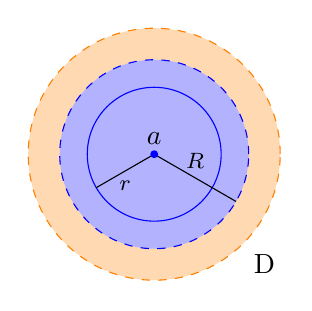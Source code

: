 \begin{tikzpicture}
  \fill[orange!30!white] (0,0) circle (1.6);
  \draw[orange,dashed] (0,0) circle (1.6);
  \node[align=left] at (1.4,-1.4) {D};
  \fill[blue!30!white] (0,0) circle (1.2);
  \draw[blue,dashed] (0,0) circle (1.2);
  \draw[blue] (0,0) circle (0.85);
  \draw (0,0) -- (-0.736, -0.425) node[midway, below] {\footnotesize $ r $};
  \draw (0,0) -- (1.039, -0.6) node[midway, above] {\footnotesize $ R $};
  \fill[blue] (0,0) circle (0.05) node[anchor=south, text=black] {$ a $};
\end{tikzpicture}